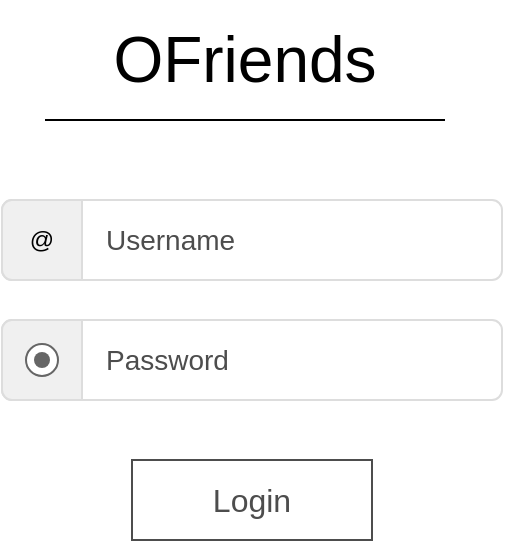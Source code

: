 <mxfile version="10.2.1" type="device"><diagram id="oSVK45ntM9ekwhACHQQf" name="Page-1"><mxGraphModel dx="1188" dy="718" grid="1" gridSize="10" guides="1" tooltips="1" connect="1" arrows="1" fold="1" page="1" pageScale="1" pageWidth="850" pageHeight="1100" math="0" shadow="0"><root><mxCell id="0"/><mxCell id="1" parent="0"/><mxCell id="c798-aoe-cJkhllQcpoC-2" value="&lt;font style=&quot;font-size: 32px;&quot;&gt;OFriends&lt;/font&gt;" style="text;html=1;strokeColor=none;fillColor=none;align=center;verticalAlign=middle;whiteSpace=wrap;rounded=0;labelBorderColor=none;fontSize=32;flipH=0;" vertex="1" parent="1"><mxGeometry x="363.0" y="100" width="157" height="60" as="geometry"/></mxCell><mxCell id="c798-aoe-cJkhllQcpoC-8" value="" style="endArrow=none;html=1;fontSize=32;" edge="1" parent="1"><mxGeometry width="50" height="50" relative="1" as="geometry"><mxPoint x="341.5" y="160" as="sourcePoint"/><mxPoint x="541.5" y="160" as="targetPoint"/></mxGeometry></mxCell><mxCell id="c798-aoe-cJkhllQcpoC-13" value="Username" style="html=1;shadow=0;dashed=0;shape=mxgraph.bootstrap.rrect;rSize=5;strokeColor=#dddddd;fillColor=#ffffff;spacingLeft=50;fontSize=14;align=left;fontColor=#4D4D4D;whiteSpace=wrap;" vertex="1" parent="1"><mxGeometry x="320" y="200" width="250" height="40" as="geometry"/></mxCell><mxCell id="c798-aoe-cJkhllQcpoC-14" value="@" style="html=1;shadow=0;dashed=0;shape=mxgraph.bootstrap.leftButton;rSize=5;strokeColor=#dddddd;fillColor=#f0f0f0;whiteSpace=wrap;resizeHeight=1;" vertex="1" parent="c798-aoe-cJkhllQcpoC-13"><mxGeometry width="40" height="40" relative="1" as="geometry"/></mxCell><mxCell id="c798-aoe-cJkhllQcpoC-20" value="Password" style="html=1;shadow=0;dashed=0;shape=mxgraph.bootstrap.rrect;rSize=5;strokeColor=#dddddd;fillColor=#ffffff;spacingLeft=50;fontSize=14;align=left;fontColor=#4D4D4D;whiteSpace=wrap;" vertex="1" parent="1"><mxGeometry x="320" y="260" width="250" height="40" as="geometry"/></mxCell><mxCell id="c798-aoe-cJkhllQcpoC-21" value="" style="html=1;shadow=0;dashed=0;shape=mxgraph.bootstrap.leftButton;rSize=5;strokeColor=#dddddd;fillColor=#f0f0f0;whiteSpace=wrap;resizeHeight=1;" vertex="1" parent="c798-aoe-cJkhllQcpoC-20"><mxGeometry width="40" height="40" relative="1" as="geometry"/></mxCell><mxCell id="c798-aoe-cJkhllQcpoC-22" value="" style="html=1;shadow=0;dashed=0;shape=mxgraph.bootstrap.radioButton;rSize=3;strokeColor=#666666;" vertex="1" parent="c798-aoe-cJkhllQcpoC-21"><mxGeometry x="0.5" y="0.5" width="16" height="16" relative="1" as="geometry"><mxPoint x="-8" y="-8" as="offset"/></mxGeometry></mxCell><mxCell id="c798-aoe-cJkhllQcpoC-24" value="&lt;font style=&quot;font-size: 16px&quot;&gt;Login&lt;br&gt;&lt;/font&gt;" style="rounded=0;whiteSpace=wrap;html=1;shadow=0;strokeColor=#4D4D4D;fillColor=none;fontSize=16;fontColor=#4D4D4D;horizontal=1;flipH=1;" vertex="1" parent="1"><mxGeometry x="385" y="330" width="120" height="40" as="geometry"/></mxCell></root></mxGraphModel></diagram></mxfile>